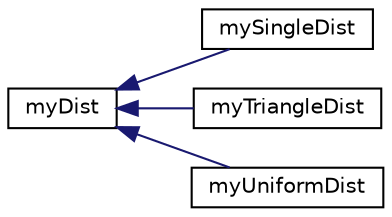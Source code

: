 digraph "Graphical Class Hierarchy"
{
  edge [fontname="Helvetica",fontsize="10",labelfontname="Helvetica",labelfontsize="10"];
  node [fontname="Helvetica",fontsize="10",shape=record];
  rankdir="LR";
  Node1 [label="myDist",height=0.2,width=0.4,color="black", fillcolor="white", style="filled",URL="$classmyDist.html"];
  Node1 -> Node2 [dir="back",color="midnightblue",fontsize="10",style="solid",fontname="Helvetica"];
  Node2 [label="mySingleDist",height=0.2,width=0.4,color="black", fillcolor="white", style="filled",URL="$classmySingleDist.html"];
  Node1 -> Node3 [dir="back",color="midnightblue",fontsize="10",style="solid",fontname="Helvetica"];
  Node3 [label="myTriangleDist",height=0.2,width=0.4,color="black", fillcolor="white", style="filled",URL="$classmyTriangleDist.html"];
  Node1 -> Node4 [dir="back",color="midnightblue",fontsize="10",style="solid",fontname="Helvetica"];
  Node4 [label="myUniformDist",height=0.2,width=0.4,color="black", fillcolor="white", style="filled",URL="$classmyUniformDist.html"];
}
